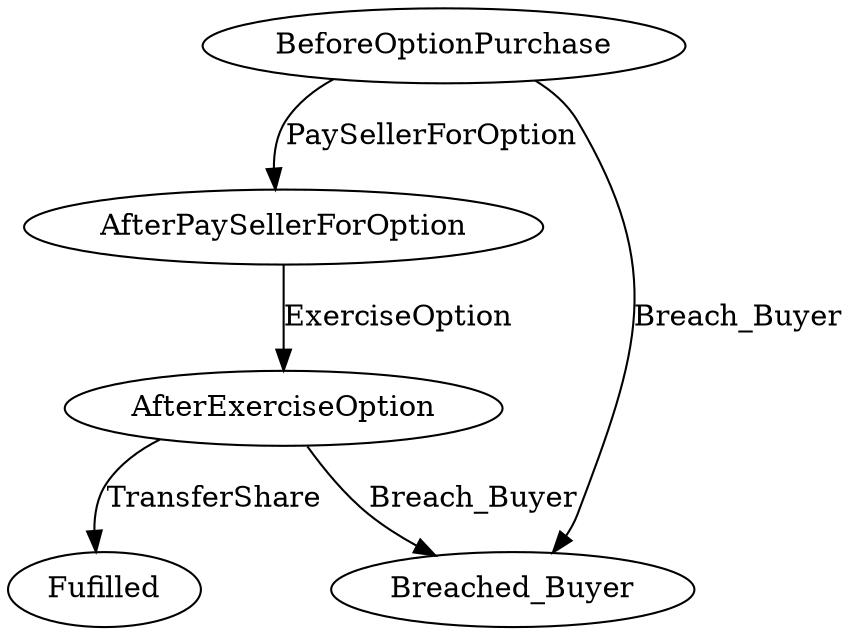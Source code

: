 // THIS IS A GENERATED FILE. DO NOT EDIT.

digraph Farmer_American_call_option_from_A_Formal_Language_for_Writing_Contracts_2016 {    
    Fulfilled[label=Fufilled];
    BeforeOptionPurchase[label=BeforeOptionPurchase]
        
    
         
    
    
    
    
    BeforeOptionPurchase -> AfterPaySellerForOption [label=PaySellerForOption];
	BeforeOptionPurchase -> Breached_Buyer [label=Breach_Buyer];
	AfterPaySellerForOption -> AfterExerciseOption [label=ExerciseOption];
	AfterExerciseOption -> Fulfilled [label=TransferShare];
	AfterExerciseOption -> Breached_Buyer [label=Breach_Buyer];
	     
    
       
}